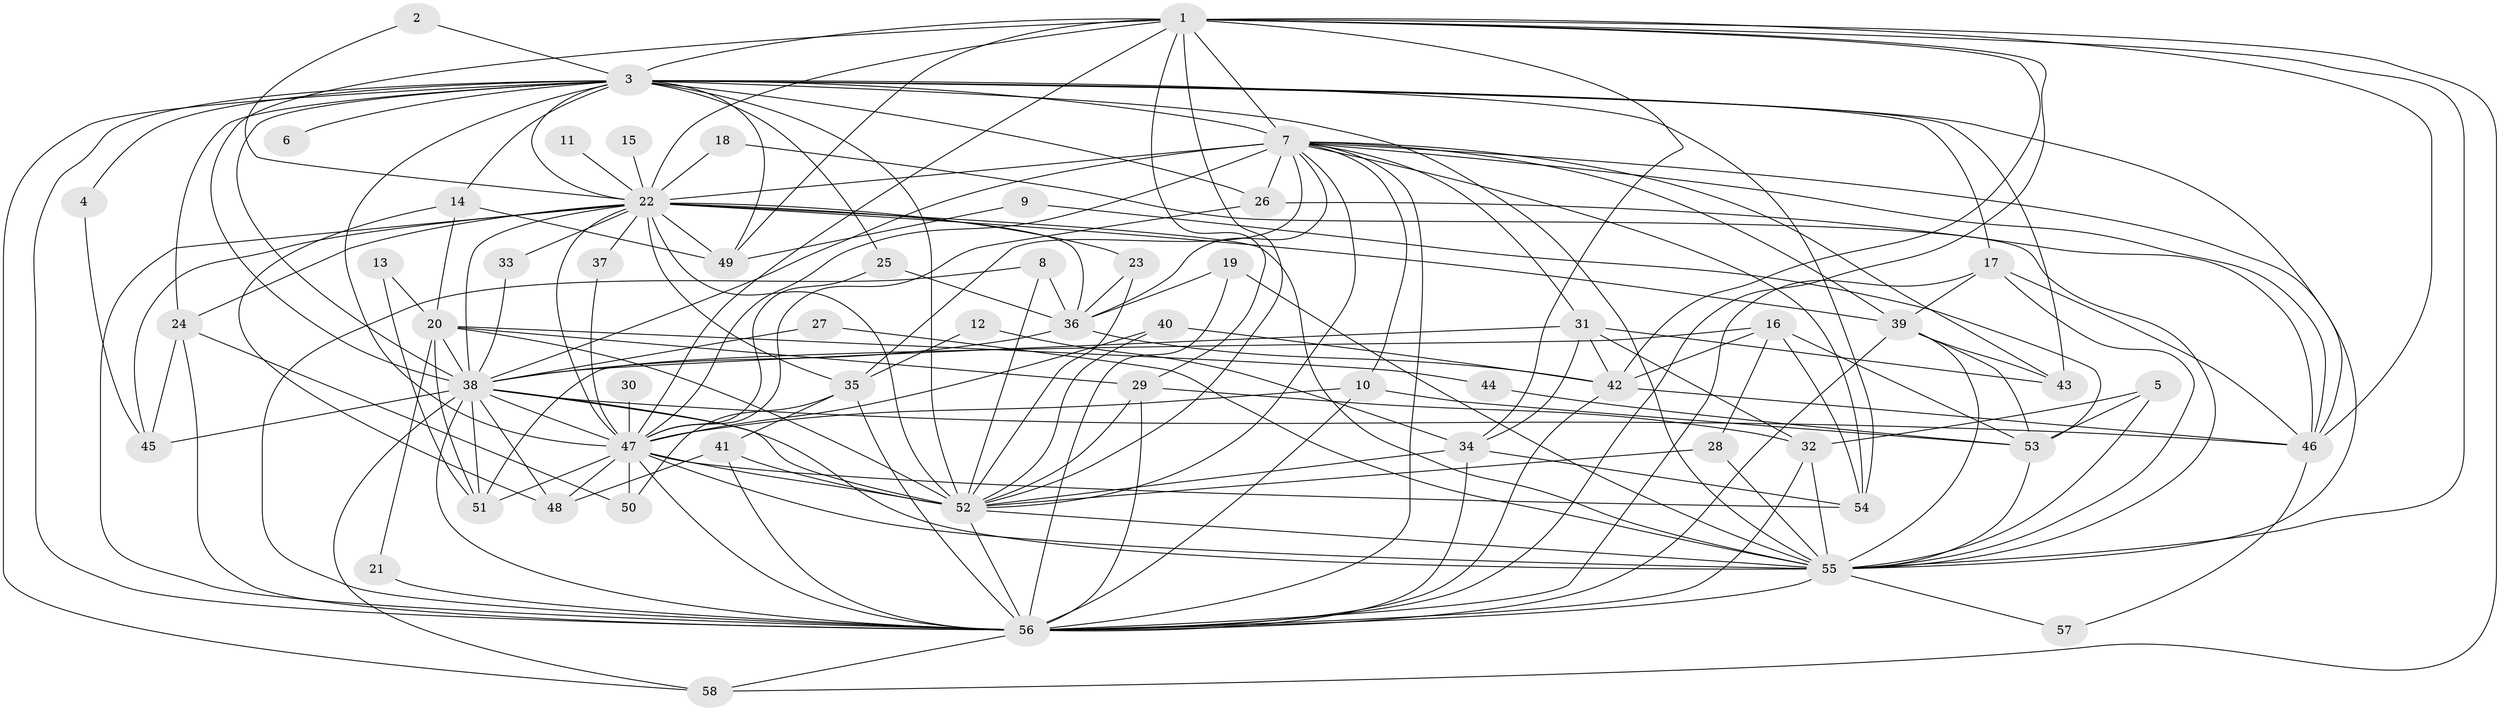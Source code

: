 // original degree distribution, {30: 0.013793103448275862, 17: 0.006896551724137931, 24: 0.006896551724137931, 22: 0.020689655172413793, 35: 0.006896551724137931, 11: 0.006896551724137931, 27: 0.006896551724137931, 2: 0.5793103448275863, 3: 0.15172413793103448, 4: 0.07586206896551724, 5: 0.05517241379310345, 6: 0.041379310344827586, 8: 0.020689655172413793, 12: 0.006896551724137931}
// Generated by graph-tools (version 1.1) at 2025/36/03/04/25 23:36:21]
// undirected, 58 vertices, 176 edges
graph export_dot {
  node [color=gray90,style=filled];
  1;
  2;
  3;
  4;
  5;
  6;
  7;
  8;
  9;
  10;
  11;
  12;
  13;
  14;
  15;
  16;
  17;
  18;
  19;
  20;
  21;
  22;
  23;
  24;
  25;
  26;
  27;
  28;
  29;
  30;
  31;
  32;
  33;
  34;
  35;
  36;
  37;
  38;
  39;
  40;
  41;
  42;
  43;
  44;
  45;
  46;
  47;
  48;
  49;
  50;
  51;
  52;
  53;
  54;
  55;
  56;
  57;
  58;
  1 -- 3 [weight=3.0];
  1 -- 7 [weight=3.0];
  1 -- 22 [weight=3.0];
  1 -- 29 [weight=1.0];
  1 -- 34 [weight=1.0];
  1 -- 38 [weight=3.0];
  1 -- 42 [weight=1.0];
  1 -- 46 [weight=1.0];
  1 -- 47 [weight=2.0];
  1 -- 49 [weight=1.0];
  1 -- 52 [weight=2.0];
  1 -- 55 [weight=3.0];
  1 -- 56 [weight=2.0];
  1 -- 58 [weight=1.0];
  2 -- 3 [weight=1.0];
  2 -- 22 [weight=1.0];
  3 -- 4 [weight=1.0];
  3 -- 6 [weight=1.0];
  3 -- 7 [weight=3.0];
  3 -- 14 [weight=2.0];
  3 -- 17 [weight=3.0];
  3 -- 22 [weight=1.0];
  3 -- 24 [weight=1.0];
  3 -- 25 [weight=1.0];
  3 -- 26 [weight=1.0];
  3 -- 38 [weight=2.0];
  3 -- 43 [weight=2.0];
  3 -- 46 [weight=1.0];
  3 -- 47 [weight=1.0];
  3 -- 49 [weight=2.0];
  3 -- 52 [weight=3.0];
  3 -- 54 [weight=1.0];
  3 -- 55 [weight=1.0];
  3 -- 56 [weight=2.0];
  3 -- 58 [weight=1.0];
  4 -- 45 [weight=1.0];
  5 -- 32 [weight=1.0];
  5 -- 53 [weight=1.0];
  5 -- 55 [weight=1.0];
  7 -- 10 [weight=1.0];
  7 -- 22 [weight=3.0];
  7 -- 26 [weight=1.0];
  7 -- 31 [weight=1.0];
  7 -- 35 [weight=1.0];
  7 -- 36 [weight=1.0];
  7 -- 38 [weight=1.0];
  7 -- 39 [weight=1.0];
  7 -- 43 [weight=1.0];
  7 -- 46 [weight=1.0];
  7 -- 47 [weight=1.0];
  7 -- 52 [weight=1.0];
  7 -- 54 [weight=1.0];
  7 -- 55 [weight=1.0];
  7 -- 56 [weight=2.0];
  8 -- 36 [weight=1.0];
  8 -- 52 [weight=1.0];
  8 -- 56 [weight=1.0];
  9 -- 49 [weight=1.0];
  9 -- 53 [weight=1.0];
  10 -- 47 [weight=1.0];
  10 -- 53 [weight=1.0];
  10 -- 56 [weight=1.0];
  11 -- 22 [weight=1.0];
  12 -- 34 [weight=1.0];
  12 -- 35 [weight=1.0];
  13 -- 20 [weight=1.0];
  13 -- 51 [weight=1.0];
  14 -- 20 [weight=2.0];
  14 -- 48 [weight=1.0];
  14 -- 49 [weight=1.0];
  15 -- 22 [weight=1.0];
  16 -- 28 [weight=1.0];
  16 -- 42 [weight=1.0];
  16 -- 51 [weight=1.0];
  16 -- 53 [weight=1.0];
  16 -- 54 [weight=1.0];
  17 -- 39 [weight=1.0];
  17 -- 46 [weight=1.0];
  17 -- 55 [weight=1.0];
  17 -- 56 [weight=1.0];
  18 -- 22 [weight=1.0];
  18 -- 55 [weight=1.0];
  19 -- 36 [weight=1.0];
  19 -- 55 [weight=1.0];
  19 -- 56 [weight=1.0];
  20 -- 21 [weight=1.0];
  20 -- 29 [weight=1.0];
  20 -- 38 [weight=1.0];
  20 -- 44 [weight=1.0];
  20 -- 51 [weight=2.0];
  20 -- 52 [weight=3.0];
  21 -- 56 [weight=1.0];
  22 -- 23 [weight=1.0];
  22 -- 24 [weight=2.0];
  22 -- 33 [weight=1.0];
  22 -- 35 [weight=2.0];
  22 -- 36 [weight=1.0];
  22 -- 37 [weight=1.0];
  22 -- 38 [weight=1.0];
  22 -- 39 [weight=1.0];
  22 -- 45 [weight=2.0];
  22 -- 47 [weight=1.0];
  22 -- 49 [weight=1.0];
  22 -- 52 [weight=1.0];
  22 -- 55 [weight=1.0];
  22 -- 56 [weight=1.0];
  23 -- 36 [weight=1.0];
  23 -- 52 [weight=1.0];
  24 -- 45 [weight=1.0];
  24 -- 50 [weight=1.0];
  24 -- 56 [weight=1.0];
  25 -- 36 [weight=2.0];
  25 -- 47 [weight=1.0];
  26 -- 46 [weight=1.0];
  26 -- 47 [weight=1.0];
  27 -- 38 [weight=1.0];
  27 -- 55 [weight=1.0];
  28 -- 52 [weight=1.0];
  28 -- 55 [weight=1.0];
  29 -- 32 [weight=1.0];
  29 -- 52 [weight=1.0];
  29 -- 56 [weight=1.0];
  30 -- 47 [weight=1.0];
  31 -- 32 [weight=1.0];
  31 -- 34 [weight=1.0];
  31 -- 38 [weight=2.0];
  31 -- 42 [weight=1.0];
  31 -- 43 [weight=1.0];
  32 -- 55 [weight=1.0];
  32 -- 56 [weight=1.0];
  33 -- 38 [weight=1.0];
  34 -- 52 [weight=1.0];
  34 -- 54 [weight=1.0];
  34 -- 56 [weight=1.0];
  35 -- 41 [weight=1.0];
  35 -- 50 [weight=1.0];
  35 -- 56 [weight=1.0];
  36 -- 38 [weight=2.0];
  36 -- 42 [weight=1.0];
  37 -- 47 [weight=1.0];
  38 -- 45 [weight=2.0];
  38 -- 46 [weight=2.0];
  38 -- 47 [weight=1.0];
  38 -- 48 [weight=1.0];
  38 -- 51 [weight=1.0];
  38 -- 52 [weight=1.0];
  38 -- 55 [weight=1.0];
  38 -- 56 [weight=2.0];
  38 -- 58 [weight=1.0];
  39 -- 43 [weight=1.0];
  39 -- 53 [weight=1.0];
  39 -- 55 [weight=1.0];
  39 -- 56 [weight=1.0];
  40 -- 42 [weight=1.0];
  40 -- 47 [weight=1.0];
  40 -- 52 [weight=1.0];
  41 -- 48 [weight=1.0];
  41 -- 52 [weight=1.0];
  41 -- 56 [weight=1.0];
  42 -- 46 [weight=1.0];
  42 -- 56 [weight=1.0];
  44 -- 53 [weight=1.0];
  46 -- 57 [weight=1.0];
  47 -- 48 [weight=1.0];
  47 -- 50 [weight=1.0];
  47 -- 51 [weight=1.0];
  47 -- 52 [weight=1.0];
  47 -- 54 [weight=1.0];
  47 -- 55 [weight=2.0];
  47 -- 56 [weight=2.0];
  52 -- 55 [weight=1.0];
  52 -- 56 [weight=1.0];
  53 -- 55 [weight=1.0];
  55 -- 56 [weight=2.0];
  55 -- 57 [weight=1.0];
  56 -- 58 [weight=1.0];
}
